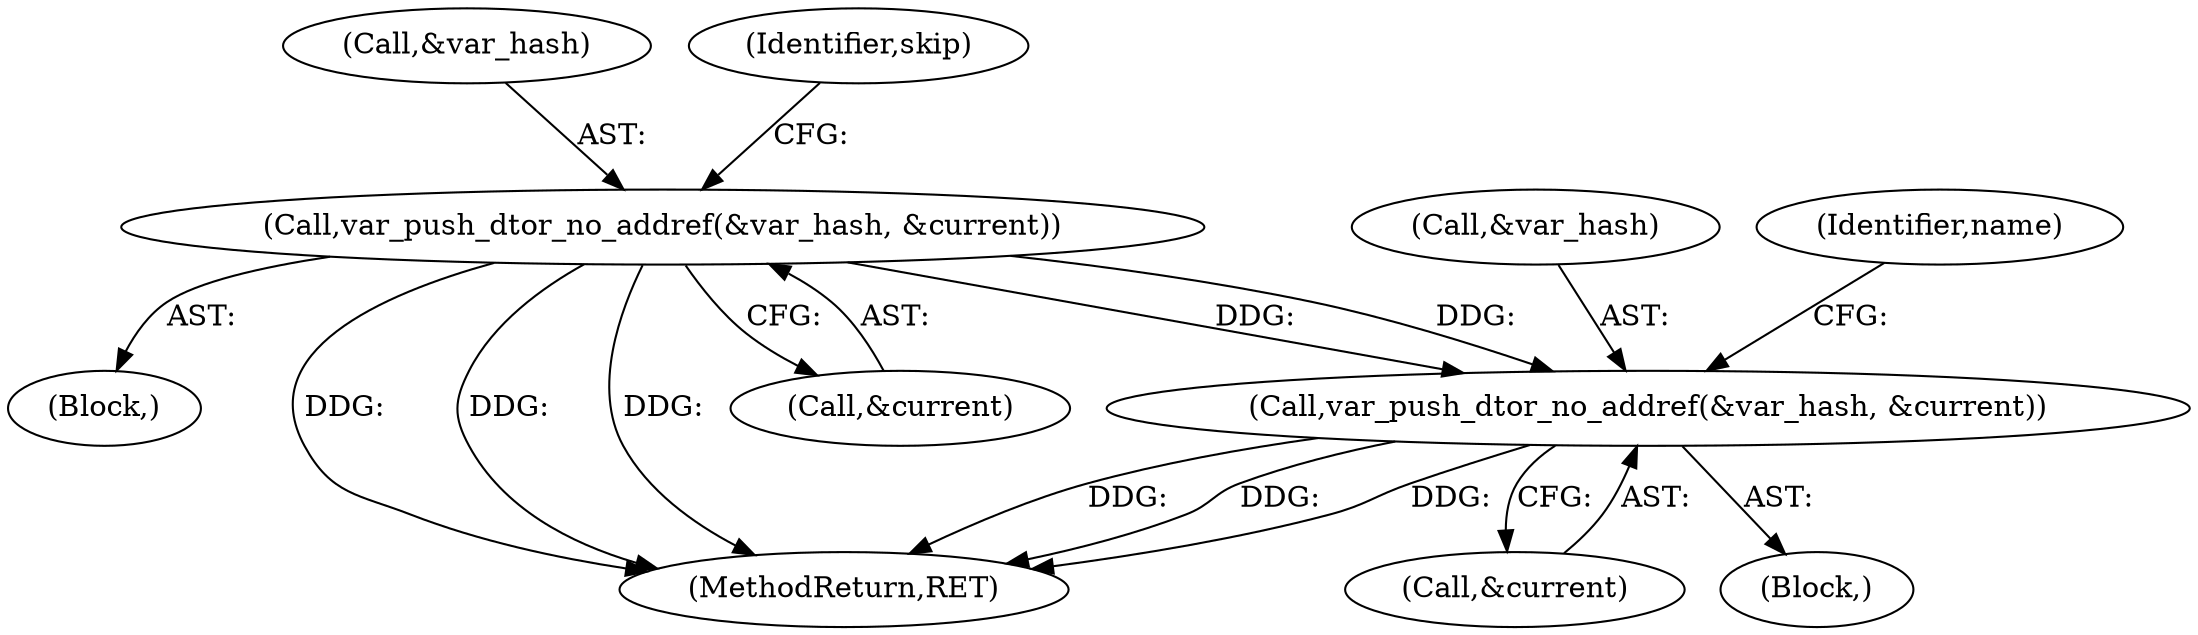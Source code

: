 digraph "0_php-src_8763c6090d627d8bb0ee1d030c30e58f406be9ce?w=1_0@pointer" {
"1000235" [label="(Call,var_push_dtor_no_addref(&var_hash, &current))"];
"1000228" [label="(Call,var_push_dtor_no_addref(&var_hash, &current))"];
"1000234" [label="(Block,)"];
"1000235" [label="(Call,var_push_dtor_no_addref(&var_hash, &current))"];
"1000236" [label="(Call,&var_hash)"];
"1000229" [label="(Call,&var_hash)"];
"1000220" [label="(Block,)"];
"1000264" [label="(MethodReturn,RET)"];
"1000228" [label="(Call,var_push_dtor_no_addref(&var_hash, &current))"];
"1000241" [label="(Identifier,name)"];
"1000231" [label="(Call,&current)"];
"1000238" [label="(Call,&current)"];
"1000248" [label="(Identifier,skip)"];
"1000235" -> "1000234"  [label="AST: "];
"1000235" -> "1000238"  [label="CFG: "];
"1000236" -> "1000235"  [label="AST: "];
"1000238" -> "1000235"  [label="AST: "];
"1000241" -> "1000235"  [label="CFG: "];
"1000235" -> "1000264"  [label="DDG: "];
"1000235" -> "1000264"  [label="DDG: "];
"1000235" -> "1000264"  [label="DDG: "];
"1000228" -> "1000235"  [label="DDG: "];
"1000228" -> "1000235"  [label="DDG: "];
"1000228" -> "1000220"  [label="AST: "];
"1000228" -> "1000231"  [label="CFG: "];
"1000229" -> "1000228"  [label="AST: "];
"1000231" -> "1000228"  [label="AST: "];
"1000248" -> "1000228"  [label="CFG: "];
"1000228" -> "1000264"  [label="DDG: "];
"1000228" -> "1000264"  [label="DDG: "];
"1000228" -> "1000264"  [label="DDG: "];
}
